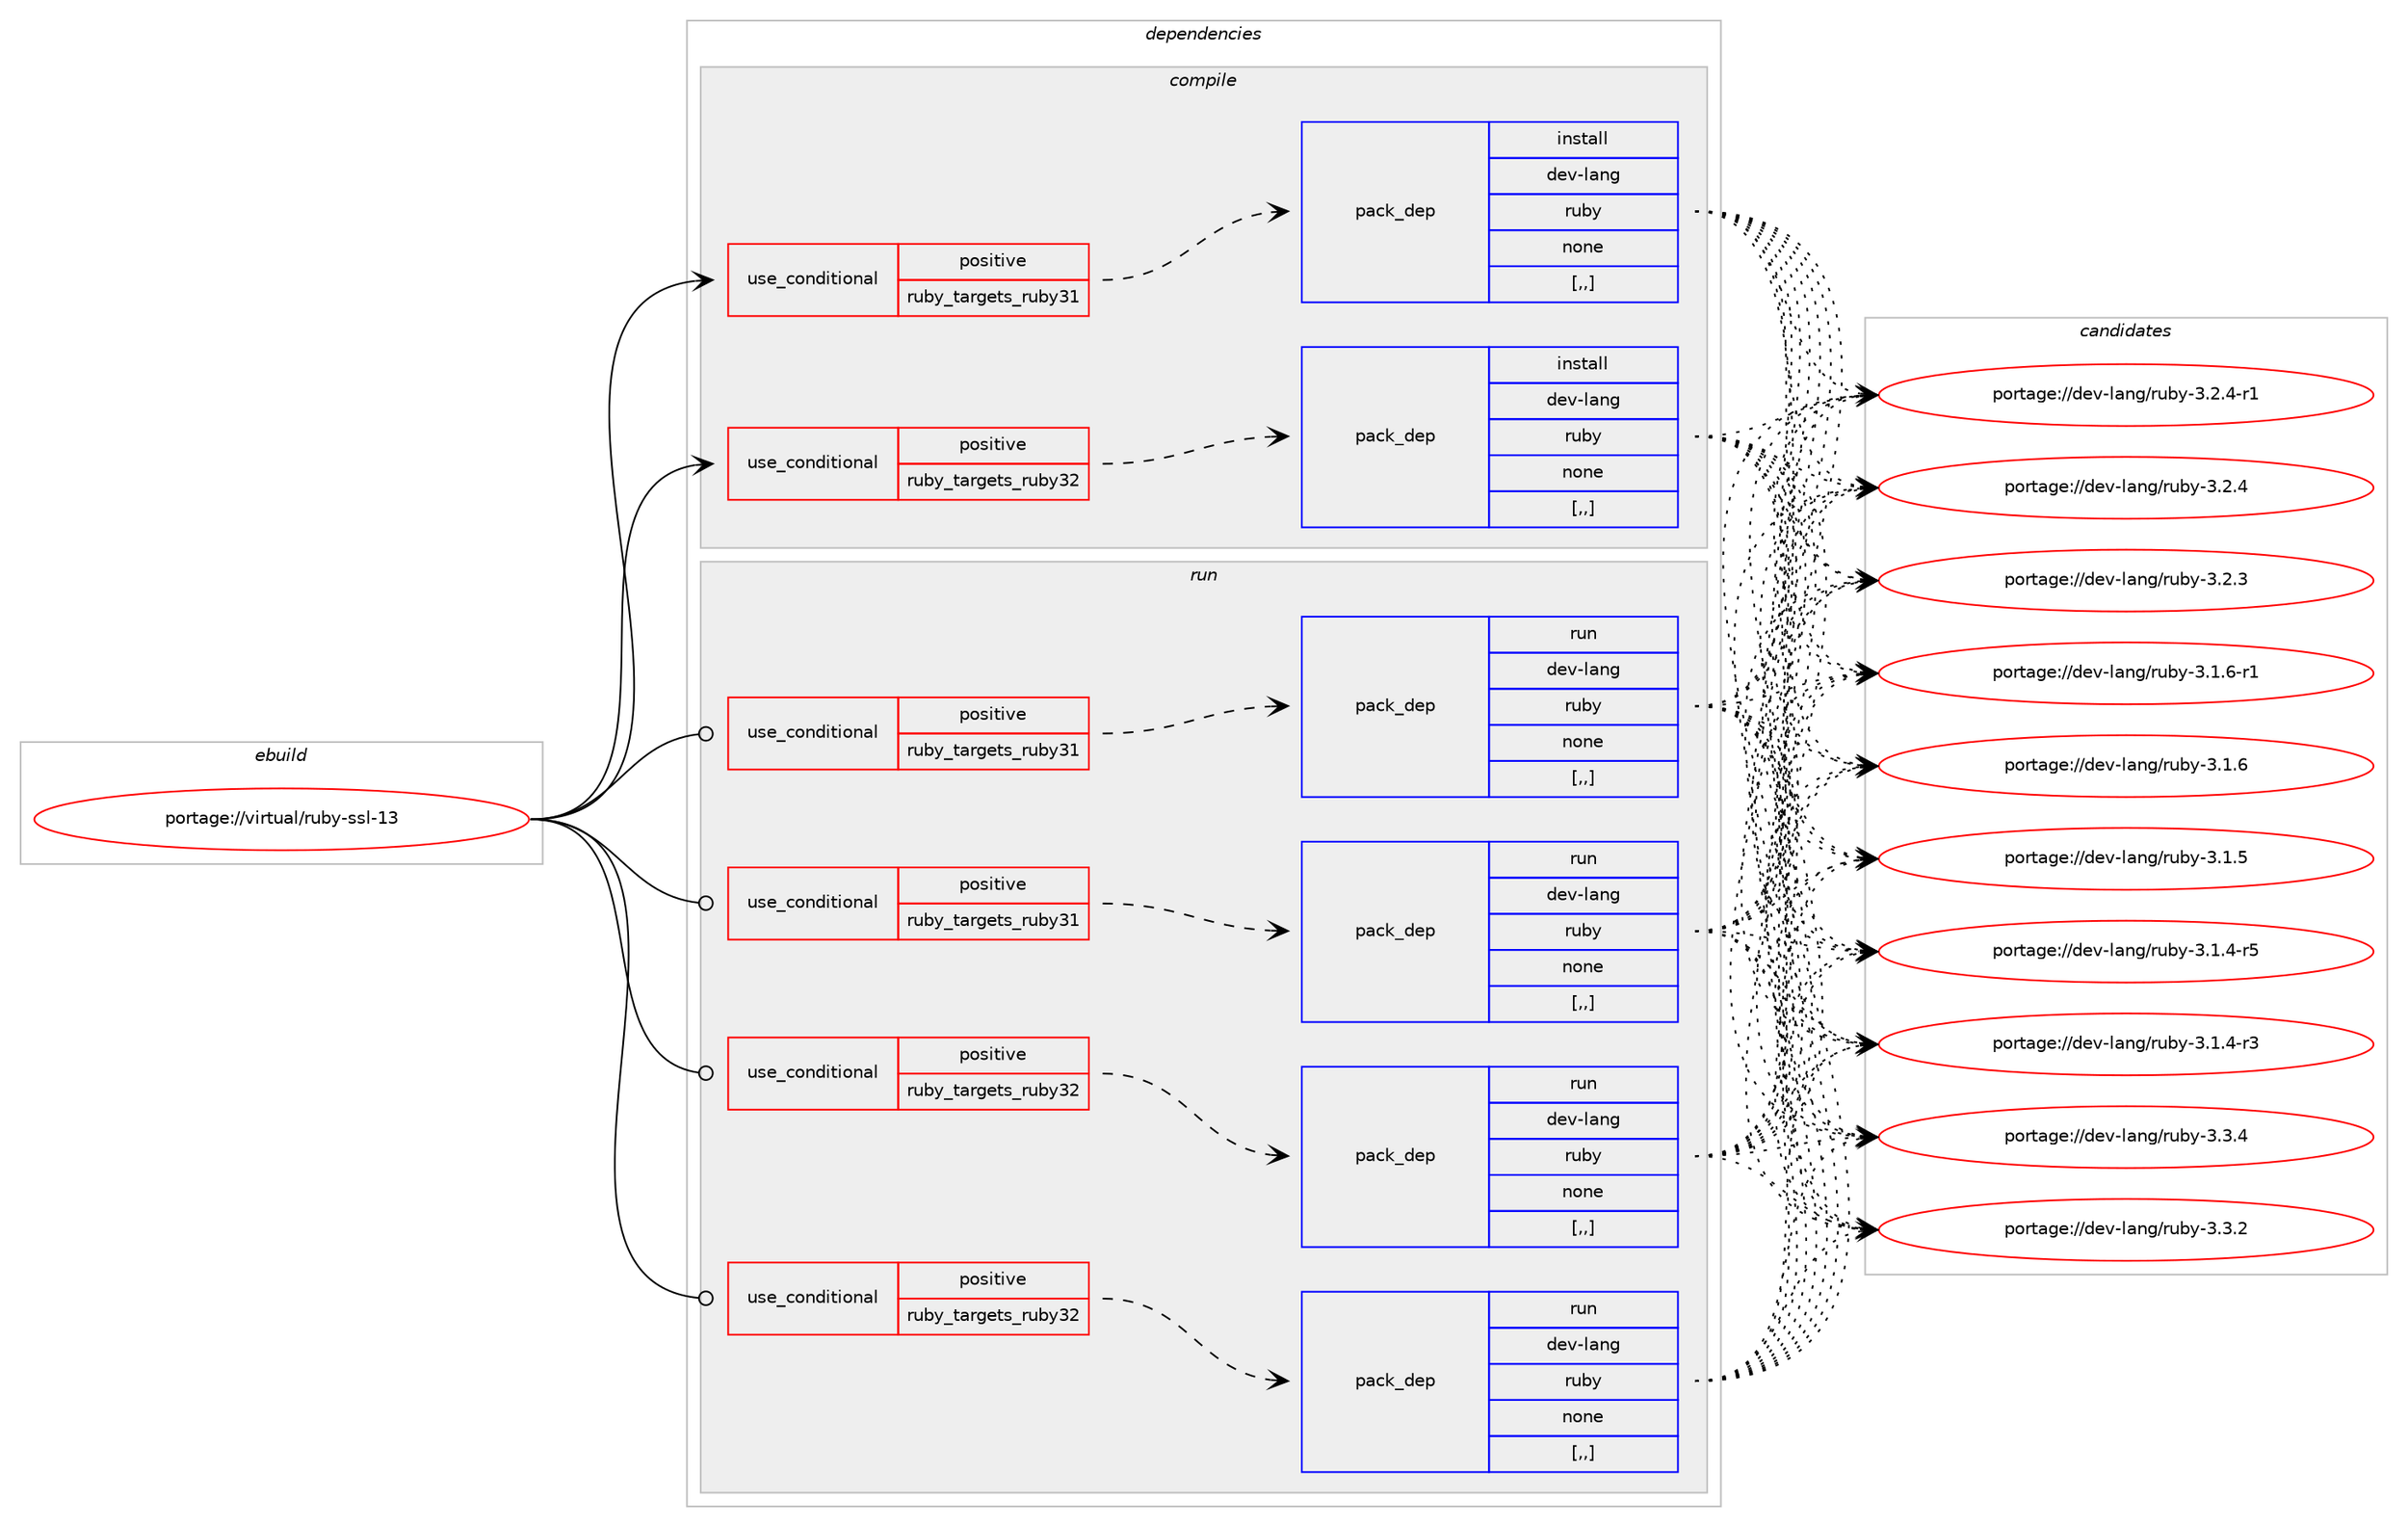 digraph prolog {

# *************
# Graph options
# *************

newrank=true;
concentrate=true;
compound=true;
graph [rankdir=LR,fontname=Helvetica,fontsize=10,ranksep=1.5];#, ranksep=2.5, nodesep=0.2];
edge  [arrowhead=vee];
node  [fontname=Helvetica,fontsize=10];

# **********
# The ebuild
# **********

subgraph cluster_leftcol {
color=gray;
rank=same;
label=<<i>ebuild</i>>;
id [label="portage://virtual/ruby-ssl-13", color=red, width=4, href="../virtual/ruby-ssl-13.svg"];
}

# ****************
# The dependencies
# ****************

subgraph cluster_midcol {
color=gray;
label=<<i>dependencies</i>>;
subgraph cluster_compile {
fillcolor="#eeeeee";
style=filled;
label=<<i>compile</i>>;
subgraph cond118254 {
dependency443074 [label=<<TABLE BORDER="0" CELLBORDER="1" CELLSPACING="0" CELLPADDING="4"><TR><TD ROWSPAN="3" CELLPADDING="10">use_conditional</TD></TR><TR><TD>positive</TD></TR><TR><TD>ruby_targets_ruby31</TD></TR></TABLE>>, shape=none, color=red];
subgraph pack321611 {
dependency443075 [label=<<TABLE BORDER="0" CELLBORDER="1" CELLSPACING="0" CELLPADDING="4" WIDTH="220"><TR><TD ROWSPAN="6" CELLPADDING="30">pack_dep</TD></TR><TR><TD WIDTH="110">install</TD></TR><TR><TD>dev-lang</TD></TR><TR><TD>ruby</TD></TR><TR><TD>none</TD></TR><TR><TD>[,,]</TD></TR></TABLE>>, shape=none, color=blue];
}
dependency443074:e -> dependency443075:w [weight=20,style="dashed",arrowhead="vee"];
}
id:e -> dependency443074:w [weight=20,style="solid",arrowhead="vee"];
subgraph cond118255 {
dependency443076 [label=<<TABLE BORDER="0" CELLBORDER="1" CELLSPACING="0" CELLPADDING="4"><TR><TD ROWSPAN="3" CELLPADDING="10">use_conditional</TD></TR><TR><TD>positive</TD></TR><TR><TD>ruby_targets_ruby32</TD></TR></TABLE>>, shape=none, color=red];
subgraph pack321612 {
dependency443077 [label=<<TABLE BORDER="0" CELLBORDER="1" CELLSPACING="0" CELLPADDING="4" WIDTH="220"><TR><TD ROWSPAN="6" CELLPADDING="30">pack_dep</TD></TR><TR><TD WIDTH="110">install</TD></TR><TR><TD>dev-lang</TD></TR><TR><TD>ruby</TD></TR><TR><TD>none</TD></TR><TR><TD>[,,]</TD></TR></TABLE>>, shape=none, color=blue];
}
dependency443076:e -> dependency443077:w [weight=20,style="dashed",arrowhead="vee"];
}
id:e -> dependency443076:w [weight=20,style="solid",arrowhead="vee"];
}
subgraph cluster_compileandrun {
fillcolor="#eeeeee";
style=filled;
label=<<i>compile and run</i>>;
}
subgraph cluster_run {
fillcolor="#eeeeee";
style=filled;
label=<<i>run</i>>;
subgraph cond118256 {
dependency443078 [label=<<TABLE BORDER="0" CELLBORDER="1" CELLSPACING="0" CELLPADDING="4"><TR><TD ROWSPAN="3" CELLPADDING="10">use_conditional</TD></TR><TR><TD>positive</TD></TR><TR><TD>ruby_targets_ruby31</TD></TR></TABLE>>, shape=none, color=red];
subgraph pack321613 {
dependency443079 [label=<<TABLE BORDER="0" CELLBORDER="1" CELLSPACING="0" CELLPADDING="4" WIDTH="220"><TR><TD ROWSPAN="6" CELLPADDING="30">pack_dep</TD></TR><TR><TD WIDTH="110">run</TD></TR><TR><TD>dev-lang</TD></TR><TR><TD>ruby</TD></TR><TR><TD>none</TD></TR><TR><TD>[,,]</TD></TR></TABLE>>, shape=none, color=blue];
}
dependency443078:e -> dependency443079:w [weight=20,style="dashed",arrowhead="vee"];
}
id:e -> dependency443078:w [weight=20,style="solid",arrowhead="odot"];
subgraph cond118257 {
dependency443080 [label=<<TABLE BORDER="0" CELLBORDER="1" CELLSPACING="0" CELLPADDING="4"><TR><TD ROWSPAN="3" CELLPADDING="10">use_conditional</TD></TR><TR><TD>positive</TD></TR><TR><TD>ruby_targets_ruby31</TD></TR></TABLE>>, shape=none, color=red];
subgraph pack321614 {
dependency443081 [label=<<TABLE BORDER="0" CELLBORDER="1" CELLSPACING="0" CELLPADDING="4" WIDTH="220"><TR><TD ROWSPAN="6" CELLPADDING="30">pack_dep</TD></TR><TR><TD WIDTH="110">run</TD></TR><TR><TD>dev-lang</TD></TR><TR><TD>ruby</TD></TR><TR><TD>none</TD></TR><TR><TD>[,,]</TD></TR></TABLE>>, shape=none, color=blue];
}
dependency443080:e -> dependency443081:w [weight=20,style="dashed",arrowhead="vee"];
}
id:e -> dependency443080:w [weight=20,style="solid",arrowhead="odot"];
subgraph cond118258 {
dependency443082 [label=<<TABLE BORDER="0" CELLBORDER="1" CELLSPACING="0" CELLPADDING="4"><TR><TD ROWSPAN="3" CELLPADDING="10">use_conditional</TD></TR><TR><TD>positive</TD></TR><TR><TD>ruby_targets_ruby32</TD></TR></TABLE>>, shape=none, color=red];
subgraph pack321615 {
dependency443083 [label=<<TABLE BORDER="0" CELLBORDER="1" CELLSPACING="0" CELLPADDING="4" WIDTH="220"><TR><TD ROWSPAN="6" CELLPADDING="30">pack_dep</TD></TR><TR><TD WIDTH="110">run</TD></TR><TR><TD>dev-lang</TD></TR><TR><TD>ruby</TD></TR><TR><TD>none</TD></TR><TR><TD>[,,]</TD></TR></TABLE>>, shape=none, color=blue];
}
dependency443082:e -> dependency443083:w [weight=20,style="dashed",arrowhead="vee"];
}
id:e -> dependency443082:w [weight=20,style="solid",arrowhead="odot"];
subgraph cond118259 {
dependency443084 [label=<<TABLE BORDER="0" CELLBORDER="1" CELLSPACING="0" CELLPADDING="4"><TR><TD ROWSPAN="3" CELLPADDING="10">use_conditional</TD></TR><TR><TD>positive</TD></TR><TR><TD>ruby_targets_ruby32</TD></TR></TABLE>>, shape=none, color=red];
subgraph pack321616 {
dependency443085 [label=<<TABLE BORDER="0" CELLBORDER="1" CELLSPACING="0" CELLPADDING="4" WIDTH="220"><TR><TD ROWSPAN="6" CELLPADDING="30">pack_dep</TD></TR><TR><TD WIDTH="110">run</TD></TR><TR><TD>dev-lang</TD></TR><TR><TD>ruby</TD></TR><TR><TD>none</TD></TR><TR><TD>[,,]</TD></TR></TABLE>>, shape=none, color=blue];
}
dependency443084:e -> dependency443085:w [weight=20,style="dashed",arrowhead="vee"];
}
id:e -> dependency443084:w [weight=20,style="solid",arrowhead="odot"];
}
}

# **************
# The candidates
# **************

subgraph cluster_choices {
rank=same;
color=gray;
label=<<i>candidates</i>>;

subgraph choice321611 {
color=black;
nodesep=1;
choice10010111845108971101034711411798121455146514652 [label="portage://dev-lang/ruby-3.3.4", color=red, width=4,href="../dev-lang/ruby-3.3.4.svg"];
choice10010111845108971101034711411798121455146514650 [label="portage://dev-lang/ruby-3.3.2", color=red, width=4,href="../dev-lang/ruby-3.3.2.svg"];
choice100101118451089711010347114117981214551465046524511449 [label="portage://dev-lang/ruby-3.2.4-r1", color=red, width=4,href="../dev-lang/ruby-3.2.4-r1.svg"];
choice10010111845108971101034711411798121455146504652 [label="portage://dev-lang/ruby-3.2.4", color=red, width=4,href="../dev-lang/ruby-3.2.4.svg"];
choice10010111845108971101034711411798121455146504651 [label="portage://dev-lang/ruby-3.2.3", color=red, width=4,href="../dev-lang/ruby-3.2.3.svg"];
choice100101118451089711010347114117981214551464946544511449 [label="portage://dev-lang/ruby-3.1.6-r1", color=red, width=4,href="../dev-lang/ruby-3.1.6-r1.svg"];
choice10010111845108971101034711411798121455146494654 [label="portage://dev-lang/ruby-3.1.6", color=red, width=4,href="../dev-lang/ruby-3.1.6.svg"];
choice10010111845108971101034711411798121455146494653 [label="portage://dev-lang/ruby-3.1.5", color=red, width=4,href="../dev-lang/ruby-3.1.5.svg"];
choice100101118451089711010347114117981214551464946524511453 [label="portage://dev-lang/ruby-3.1.4-r5", color=red, width=4,href="../dev-lang/ruby-3.1.4-r5.svg"];
choice100101118451089711010347114117981214551464946524511451 [label="portage://dev-lang/ruby-3.1.4-r3", color=red, width=4,href="../dev-lang/ruby-3.1.4-r3.svg"];
dependency443075:e -> choice10010111845108971101034711411798121455146514652:w [style=dotted,weight="100"];
dependency443075:e -> choice10010111845108971101034711411798121455146514650:w [style=dotted,weight="100"];
dependency443075:e -> choice100101118451089711010347114117981214551465046524511449:w [style=dotted,weight="100"];
dependency443075:e -> choice10010111845108971101034711411798121455146504652:w [style=dotted,weight="100"];
dependency443075:e -> choice10010111845108971101034711411798121455146504651:w [style=dotted,weight="100"];
dependency443075:e -> choice100101118451089711010347114117981214551464946544511449:w [style=dotted,weight="100"];
dependency443075:e -> choice10010111845108971101034711411798121455146494654:w [style=dotted,weight="100"];
dependency443075:e -> choice10010111845108971101034711411798121455146494653:w [style=dotted,weight="100"];
dependency443075:e -> choice100101118451089711010347114117981214551464946524511453:w [style=dotted,weight="100"];
dependency443075:e -> choice100101118451089711010347114117981214551464946524511451:w [style=dotted,weight="100"];
}
subgraph choice321612 {
color=black;
nodesep=1;
choice10010111845108971101034711411798121455146514652 [label="portage://dev-lang/ruby-3.3.4", color=red, width=4,href="../dev-lang/ruby-3.3.4.svg"];
choice10010111845108971101034711411798121455146514650 [label="portage://dev-lang/ruby-3.3.2", color=red, width=4,href="../dev-lang/ruby-3.3.2.svg"];
choice100101118451089711010347114117981214551465046524511449 [label="portage://dev-lang/ruby-3.2.4-r1", color=red, width=4,href="../dev-lang/ruby-3.2.4-r1.svg"];
choice10010111845108971101034711411798121455146504652 [label="portage://dev-lang/ruby-3.2.4", color=red, width=4,href="../dev-lang/ruby-3.2.4.svg"];
choice10010111845108971101034711411798121455146504651 [label="portage://dev-lang/ruby-3.2.3", color=red, width=4,href="../dev-lang/ruby-3.2.3.svg"];
choice100101118451089711010347114117981214551464946544511449 [label="portage://dev-lang/ruby-3.1.6-r1", color=red, width=4,href="../dev-lang/ruby-3.1.6-r1.svg"];
choice10010111845108971101034711411798121455146494654 [label="portage://dev-lang/ruby-3.1.6", color=red, width=4,href="../dev-lang/ruby-3.1.6.svg"];
choice10010111845108971101034711411798121455146494653 [label="portage://dev-lang/ruby-3.1.5", color=red, width=4,href="../dev-lang/ruby-3.1.5.svg"];
choice100101118451089711010347114117981214551464946524511453 [label="portage://dev-lang/ruby-3.1.4-r5", color=red, width=4,href="../dev-lang/ruby-3.1.4-r5.svg"];
choice100101118451089711010347114117981214551464946524511451 [label="portage://dev-lang/ruby-3.1.4-r3", color=red, width=4,href="../dev-lang/ruby-3.1.4-r3.svg"];
dependency443077:e -> choice10010111845108971101034711411798121455146514652:w [style=dotted,weight="100"];
dependency443077:e -> choice10010111845108971101034711411798121455146514650:w [style=dotted,weight="100"];
dependency443077:e -> choice100101118451089711010347114117981214551465046524511449:w [style=dotted,weight="100"];
dependency443077:e -> choice10010111845108971101034711411798121455146504652:w [style=dotted,weight="100"];
dependency443077:e -> choice10010111845108971101034711411798121455146504651:w [style=dotted,weight="100"];
dependency443077:e -> choice100101118451089711010347114117981214551464946544511449:w [style=dotted,weight="100"];
dependency443077:e -> choice10010111845108971101034711411798121455146494654:w [style=dotted,weight="100"];
dependency443077:e -> choice10010111845108971101034711411798121455146494653:w [style=dotted,weight="100"];
dependency443077:e -> choice100101118451089711010347114117981214551464946524511453:w [style=dotted,weight="100"];
dependency443077:e -> choice100101118451089711010347114117981214551464946524511451:w [style=dotted,weight="100"];
}
subgraph choice321613 {
color=black;
nodesep=1;
choice10010111845108971101034711411798121455146514652 [label="portage://dev-lang/ruby-3.3.4", color=red, width=4,href="../dev-lang/ruby-3.3.4.svg"];
choice10010111845108971101034711411798121455146514650 [label="portage://dev-lang/ruby-3.3.2", color=red, width=4,href="../dev-lang/ruby-3.3.2.svg"];
choice100101118451089711010347114117981214551465046524511449 [label="portage://dev-lang/ruby-3.2.4-r1", color=red, width=4,href="../dev-lang/ruby-3.2.4-r1.svg"];
choice10010111845108971101034711411798121455146504652 [label="portage://dev-lang/ruby-3.2.4", color=red, width=4,href="../dev-lang/ruby-3.2.4.svg"];
choice10010111845108971101034711411798121455146504651 [label="portage://dev-lang/ruby-3.2.3", color=red, width=4,href="../dev-lang/ruby-3.2.3.svg"];
choice100101118451089711010347114117981214551464946544511449 [label="portage://dev-lang/ruby-3.1.6-r1", color=red, width=4,href="../dev-lang/ruby-3.1.6-r1.svg"];
choice10010111845108971101034711411798121455146494654 [label="portage://dev-lang/ruby-3.1.6", color=red, width=4,href="../dev-lang/ruby-3.1.6.svg"];
choice10010111845108971101034711411798121455146494653 [label="portage://dev-lang/ruby-3.1.5", color=red, width=4,href="../dev-lang/ruby-3.1.5.svg"];
choice100101118451089711010347114117981214551464946524511453 [label="portage://dev-lang/ruby-3.1.4-r5", color=red, width=4,href="../dev-lang/ruby-3.1.4-r5.svg"];
choice100101118451089711010347114117981214551464946524511451 [label="portage://dev-lang/ruby-3.1.4-r3", color=red, width=4,href="../dev-lang/ruby-3.1.4-r3.svg"];
dependency443079:e -> choice10010111845108971101034711411798121455146514652:w [style=dotted,weight="100"];
dependency443079:e -> choice10010111845108971101034711411798121455146514650:w [style=dotted,weight="100"];
dependency443079:e -> choice100101118451089711010347114117981214551465046524511449:w [style=dotted,weight="100"];
dependency443079:e -> choice10010111845108971101034711411798121455146504652:w [style=dotted,weight="100"];
dependency443079:e -> choice10010111845108971101034711411798121455146504651:w [style=dotted,weight="100"];
dependency443079:e -> choice100101118451089711010347114117981214551464946544511449:w [style=dotted,weight="100"];
dependency443079:e -> choice10010111845108971101034711411798121455146494654:w [style=dotted,weight="100"];
dependency443079:e -> choice10010111845108971101034711411798121455146494653:w [style=dotted,weight="100"];
dependency443079:e -> choice100101118451089711010347114117981214551464946524511453:w [style=dotted,weight="100"];
dependency443079:e -> choice100101118451089711010347114117981214551464946524511451:w [style=dotted,weight="100"];
}
subgraph choice321614 {
color=black;
nodesep=1;
choice10010111845108971101034711411798121455146514652 [label="portage://dev-lang/ruby-3.3.4", color=red, width=4,href="../dev-lang/ruby-3.3.4.svg"];
choice10010111845108971101034711411798121455146514650 [label="portage://dev-lang/ruby-3.3.2", color=red, width=4,href="../dev-lang/ruby-3.3.2.svg"];
choice100101118451089711010347114117981214551465046524511449 [label="portage://dev-lang/ruby-3.2.4-r1", color=red, width=4,href="../dev-lang/ruby-3.2.4-r1.svg"];
choice10010111845108971101034711411798121455146504652 [label="portage://dev-lang/ruby-3.2.4", color=red, width=4,href="../dev-lang/ruby-3.2.4.svg"];
choice10010111845108971101034711411798121455146504651 [label="portage://dev-lang/ruby-3.2.3", color=red, width=4,href="../dev-lang/ruby-3.2.3.svg"];
choice100101118451089711010347114117981214551464946544511449 [label="portage://dev-lang/ruby-3.1.6-r1", color=red, width=4,href="../dev-lang/ruby-3.1.6-r1.svg"];
choice10010111845108971101034711411798121455146494654 [label="portage://dev-lang/ruby-3.1.6", color=red, width=4,href="../dev-lang/ruby-3.1.6.svg"];
choice10010111845108971101034711411798121455146494653 [label="portage://dev-lang/ruby-3.1.5", color=red, width=4,href="../dev-lang/ruby-3.1.5.svg"];
choice100101118451089711010347114117981214551464946524511453 [label="portage://dev-lang/ruby-3.1.4-r5", color=red, width=4,href="../dev-lang/ruby-3.1.4-r5.svg"];
choice100101118451089711010347114117981214551464946524511451 [label="portage://dev-lang/ruby-3.1.4-r3", color=red, width=4,href="../dev-lang/ruby-3.1.4-r3.svg"];
dependency443081:e -> choice10010111845108971101034711411798121455146514652:w [style=dotted,weight="100"];
dependency443081:e -> choice10010111845108971101034711411798121455146514650:w [style=dotted,weight="100"];
dependency443081:e -> choice100101118451089711010347114117981214551465046524511449:w [style=dotted,weight="100"];
dependency443081:e -> choice10010111845108971101034711411798121455146504652:w [style=dotted,weight="100"];
dependency443081:e -> choice10010111845108971101034711411798121455146504651:w [style=dotted,weight="100"];
dependency443081:e -> choice100101118451089711010347114117981214551464946544511449:w [style=dotted,weight="100"];
dependency443081:e -> choice10010111845108971101034711411798121455146494654:w [style=dotted,weight="100"];
dependency443081:e -> choice10010111845108971101034711411798121455146494653:w [style=dotted,weight="100"];
dependency443081:e -> choice100101118451089711010347114117981214551464946524511453:w [style=dotted,weight="100"];
dependency443081:e -> choice100101118451089711010347114117981214551464946524511451:w [style=dotted,weight="100"];
}
subgraph choice321615 {
color=black;
nodesep=1;
choice10010111845108971101034711411798121455146514652 [label="portage://dev-lang/ruby-3.3.4", color=red, width=4,href="../dev-lang/ruby-3.3.4.svg"];
choice10010111845108971101034711411798121455146514650 [label="portage://dev-lang/ruby-3.3.2", color=red, width=4,href="../dev-lang/ruby-3.3.2.svg"];
choice100101118451089711010347114117981214551465046524511449 [label="portage://dev-lang/ruby-3.2.4-r1", color=red, width=4,href="../dev-lang/ruby-3.2.4-r1.svg"];
choice10010111845108971101034711411798121455146504652 [label="portage://dev-lang/ruby-3.2.4", color=red, width=4,href="../dev-lang/ruby-3.2.4.svg"];
choice10010111845108971101034711411798121455146504651 [label="portage://dev-lang/ruby-3.2.3", color=red, width=4,href="../dev-lang/ruby-3.2.3.svg"];
choice100101118451089711010347114117981214551464946544511449 [label="portage://dev-lang/ruby-3.1.6-r1", color=red, width=4,href="../dev-lang/ruby-3.1.6-r1.svg"];
choice10010111845108971101034711411798121455146494654 [label="portage://dev-lang/ruby-3.1.6", color=red, width=4,href="../dev-lang/ruby-3.1.6.svg"];
choice10010111845108971101034711411798121455146494653 [label="portage://dev-lang/ruby-3.1.5", color=red, width=4,href="../dev-lang/ruby-3.1.5.svg"];
choice100101118451089711010347114117981214551464946524511453 [label="portage://dev-lang/ruby-3.1.4-r5", color=red, width=4,href="../dev-lang/ruby-3.1.4-r5.svg"];
choice100101118451089711010347114117981214551464946524511451 [label="portage://dev-lang/ruby-3.1.4-r3", color=red, width=4,href="../dev-lang/ruby-3.1.4-r3.svg"];
dependency443083:e -> choice10010111845108971101034711411798121455146514652:w [style=dotted,weight="100"];
dependency443083:e -> choice10010111845108971101034711411798121455146514650:w [style=dotted,weight="100"];
dependency443083:e -> choice100101118451089711010347114117981214551465046524511449:w [style=dotted,weight="100"];
dependency443083:e -> choice10010111845108971101034711411798121455146504652:w [style=dotted,weight="100"];
dependency443083:e -> choice10010111845108971101034711411798121455146504651:w [style=dotted,weight="100"];
dependency443083:e -> choice100101118451089711010347114117981214551464946544511449:w [style=dotted,weight="100"];
dependency443083:e -> choice10010111845108971101034711411798121455146494654:w [style=dotted,weight="100"];
dependency443083:e -> choice10010111845108971101034711411798121455146494653:w [style=dotted,weight="100"];
dependency443083:e -> choice100101118451089711010347114117981214551464946524511453:w [style=dotted,weight="100"];
dependency443083:e -> choice100101118451089711010347114117981214551464946524511451:w [style=dotted,weight="100"];
}
subgraph choice321616 {
color=black;
nodesep=1;
choice10010111845108971101034711411798121455146514652 [label="portage://dev-lang/ruby-3.3.4", color=red, width=4,href="../dev-lang/ruby-3.3.4.svg"];
choice10010111845108971101034711411798121455146514650 [label="portage://dev-lang/ruby-3.3.2", color=red, width=4,href="../dev-lang/ruby-3.3.2.svg"];
choice100101118451089711010347114117981214551465046524511449 [label="portage://dev-lang/ruby-3.2.4-r1", color=red, width=4,href="../dev-lang/ruby-3.2.4-r1.svg"];
choice10010111845108971101034711411798121455146504652 [label="portage://dev-lang/ruby-3.2.4", color=red, width=4,href="../dev-lang/ruby-3.2.4.svg"];
choice10010111845108971101034711411798121455146504651 [label="portage://dev-lang/ruby-3.2.3", color=red, width=4,href="../dev-lang/ruby-3.2.3.svg"];
choice100101118451089711010347114117981214551464946544511449 [label="portage://dev-lang/ruby-3.1.6-r1", color=red, width=4,href="../dev-lang/ruby-3.1.6-r1.svg"];
choice10010111845108971101034711411798121455146494654 [label="portage://dev-lang/ruby-3.1.6", color=red, width=4,href="../dev-lang/ruby-3.1.6.svg"];
choice10010111845108971101034711411798121455146494653 [label="portage://dev-lang/ruby-3.1.5", color=red, width=4,href="../dev-lang/ruby-3.1.5.svg"];
choice100101118451089711010347114117981214551464946524511453 [label="portage://dev-lang/ruby-3.1.4-r5", color=red, width=4,href="../dev-lang/ruby-3.1.4-r5.svg"];
choice100101118451089711010347114117981214551464946524511451 [label="portage://dev-lang/ruby-3.1.4-r3", color=red, width=4,href="../dev-lang/ruby-3.1.4-r3.svg"];
dependency443085:e -> choice10010111845108971101034711411798121455146514652:w [style=dotted,weight="100"];
dependency443085:e -> choice10010111845108971101034711411798121455146514650:w [style=dotted,weight="100"];
dependency443085:e -> choice100101118451089711010347114117981214551465046524511449:w [style=dotted,weight="100"];
dependency443085:e -> choice10010111845108971101034711411798121455146504652:w [style=dotted,weight="100"];
dependency443085:e -> choice10010111845108971101034711411798121455146504651:w [style=dotted,weight="100"];
dependency443085:e -> choice100101118451089711010347114117981214551464946544511449:w [style=dotted,weight="100"];
dependency443085:e -> choice10010111845108971101034711411798121455146494654:w [style=dotted,weight="100"];
dependency443085:e -> choice10010111845108971101034711411798121455146494653:w [style=dotted,weight="100"];
dependency443085:e -> choice100101118451089711010347114117981214551464946524511453:w [style=dotted,weight="100"];
dependency443085:e -> choice100101118451089711010347114117981214551464946524511451:w [style=dotted,weight="100"];
}
}

}
